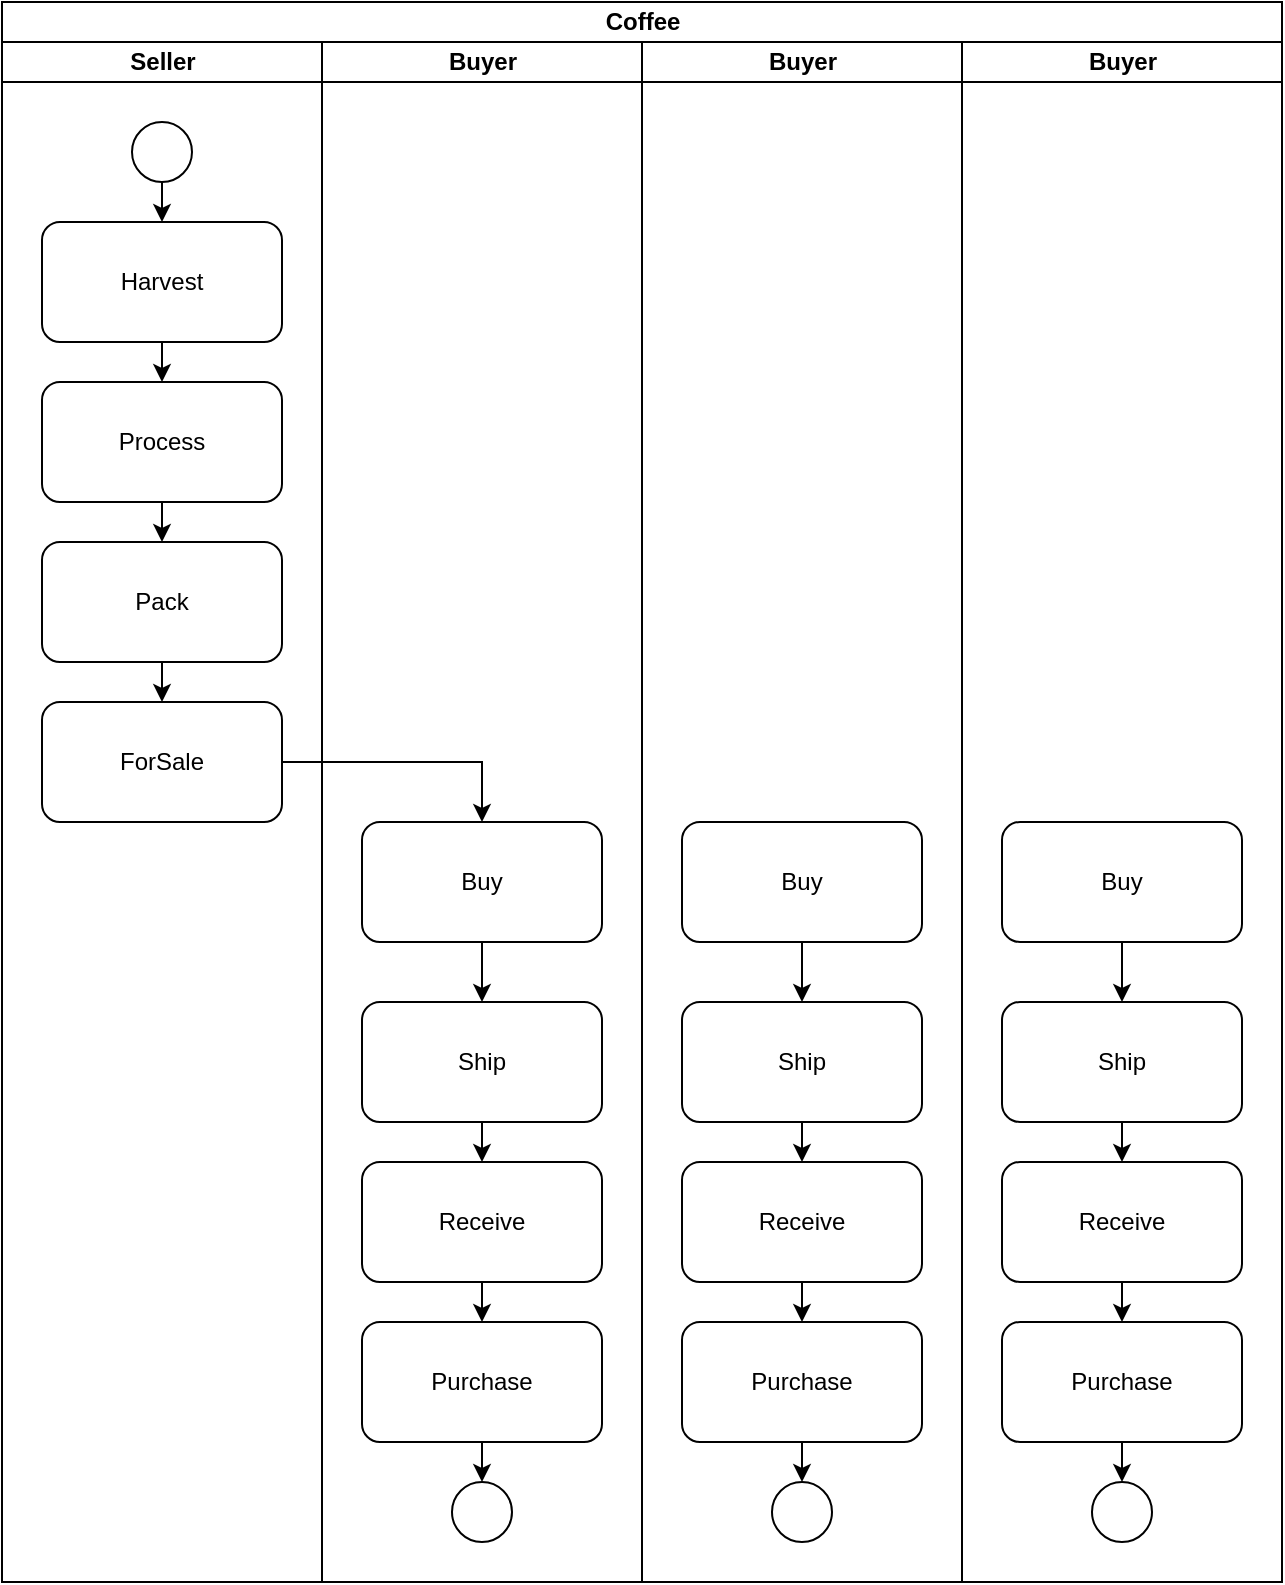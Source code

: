 <mxfile version="14.1.8" type="device"><diagram id="prtHgNgQTEPvFCAcTncT" name="Page-1"><mxGraphModel dx="1074" dy="1002" grid="1" gridSize="10" guides="1" tooltips="1" connect="1" arrows="1" fold="1" page="1" pageScale="1" pageWidth="827" pageHeight="1169" math="0" shadow="0"><root><mxCell id="0"/><mxCell id="1" parent="0"/><mxCell id="S8JFskN0mTDMR28sBqUk-5" value="Coffee" style="swimlane;html=1;childLayout=stackLayout;resizeParent=1;resizeParentMax=0;startSize=20;" vertex="1" parent="1"><mxGeometry x="254" y="40" width="640" height="790" as="geometry"/></mxCell><mxCell id="S8JFskN0mTDMR28sBqUk-6" value="Seller" style="swimlane;html=1;startSize=20;" vertex="1" parent="S8JFskN0mTDMR28sBqUk-5"><mxGeometry y="20" width="160" height="770" as="geometry"/></mxCell><mxCell id="S8JFskN0mTDMR28sBqUk-32" style="edgeStyle=orthogonalEdgeStyle;rounded=0;orthogonalLoop=1;jettySize=auto;html=1;exitX=0.5;exitY=1;exitDx=0;exitDy=0;entryX=0.5;entryY=0;entryDx=0;entryDy=0;" edge="1" parent="S8JFskN0mTDMR28sBqUk-6" source="S8JFskN0mTDMR28sBqUk-19" target="S8JFskN0mTDMR28sBqUk-20"><mxGeometry relative="1" as="geometry"/></mxCell><mxCell id="S8JFskN0mTDMR28sBqUk-19" value="Harvest" style="rounded=1;whiteSpace=wrap;html=1;" vertex="1" parent="S8JFskN0mTDMR28sBqUk-6"><mxGeometry x="20" y="90" width="120" height="60" as="geometry"/></mxCell><mxCell id="S8JFskN0mTDMR28sBqUk-33" style="edgeStyle=orthogonalEdgeStyle;rounded=0;orthogonalLoop=1;jettySize=auto;html=1;exitX=0.5;exitY=1;exitDx=0;exitDy=0;entryX=0.5;entryY=0;entryDx=0;entryDy=0;" edge="1" parent="S8JFskN0mTDMR28sBqUk-6" source="S8JFskN0mTDMR28sBqUk-20" target="S8JFskN0mTDMR28sBqUk-21"><mxGeometry relative="1" as="geometry"/></mxCell><mxCell id="S8JFskN0mTDMR28sBqUk-20" value="Process" style="rounded=1;whiteSpace=wrap;html=1;" vertex="1" parent="S8JFskN0mTDMR28sBqUk-6"><mxGeometry x="20" y="170" width="120" height="60" as="geometry"/></mxCell><mxCell id="S8JFskN0mTDMR28sBqUk-49" style="edgeStyle=orthogonalEdgeStyle;rounded=0;orthogonalLoop=1;jettySize=auto;html=1;exitX=0.5;exitY=1;exitDx=0;exitDy=0;entryX=0.5;entryY=0;entryDx=0;entryDy=0;" edge="1" parent="S8JFskN0mTDMR28sBqUk-6" source="S8JFskN0mTDMR28sBqUk-21" target="S8JFskN0mTDMR28sBqUk-48"><mxGeometry relative="1" as="geometry"/></mxCell><mxCell id="S8JFskN0mTDMR28sBqUk-21" value="Pack" style="rounded=1;whiteSpace=wrap;html=1;" vertex="1" parent="S8JFskN0mTDMR28sBqUk-6"><mxGeometry x="20" y="250" width="120" height="60" as="geometry"/></mxCell><mxCell id="S8JFskN0mTDMR28sBqUk-47" style="edgeStyle=orthogonalEdgeStyle;rounded=0;orthogonalLoop=1;jettySize=auto;html=1;exitX=0.5;exitY=1;exitDx=0;exitDy=0;entryX=0.5;entryY=0;entryDx=0;entryDy=0;" edge="1" parent="S8JFskN0mTDMR28sBqUk-6" source="S8JFskN0mTDMR28sBqUk-43" target="S8JFskN0mTDMR28sBqUk-19"><mxGeometry relative="1" as="geometry"/></mxCell><mxCell id="S8JFskN0mTDMR28sBqUk-43" value="" style="ellipse;whiteSpace=wrap;html=1;aspect=fixed;" vertex="1" parent="S8JFskN0mTDMR28sBqUk-6"><mxGeometry x="65" y="40" width="30" height="30" as="geometry"/></mxCell><mxCell id="S8JFskN0mTDMR28sBqUk-48" value="ForSale" style="rounded=1;whiteSpace=wrap;html=1;" vertex="1" parent="S8JFskN0mTDMR28sBqUk-6"><mxGeometry x="20" y="330" width="120" height="60" as="geometry"/></mxCell><mxCell id="S8JFskN0mTDMR28sBqUk-7" value="Buyer" style="swimlane;html=1;startSize=20;" vertex="1" parent="S8JFskN0mTDMR28sBqUk-5"><mxGeometry x="160" y="20" width="160" height="770" as="geometry"/></mxCell><mxCell id="S8JFskN0mTDMR28sBqUk-55" value="Ship" style="rounded=1;whiteSpace=wrap;html=1;" vertex="1" parent="S8JFskN0mTDMR28sBqUk-7"><mxGeometry x="20" y="480" width="120" height="60" as="geometry"/></mxCell><mxCell id="S8JFskN0mTDMR28sBqUk-57" value="Receive" style="rounded=1;whiteSpace=wrap;html=1;" vertex="1" parent="S8JFskN0mTDMR28sBqUk-7"><mxGeometry x="20" y="560" width="120" height="60" as="geometry"/></mxCell><mxCell id="S8JFskN0mTDMR28sBqUk-54" style="edgeStyle=orthogonalEdgeStyle;rounded=0;orthogonalLoop=1;jettySize=auto;html=1;exitX=0.5;exitY=1;exitDx=0;exitDy=0;entryX=0.5;entryY=0;entryDx=0;entryDy=0;" edge="1" parent="S8JFskN0mTDMR28sBqUk-7" source="S8JFskN0mTDMR28sBqUk-55" target="S8JFskN0mTDMR28sBqUk-57"><mxGeometry relative="1" as="geometry"/></mxCell><mxCell id="S8JFskN0mTDMR28sBqUk-69" style="edgeStyle=orthogonalEdgeStyle;rounded=0;orthogonalLoop=1;jettySize=auto;html=1;exitX=0.5;exitY=1;exitDx=0;exitDy=0;entryX=0.5;entryY=0;entryDx=0;entryDy=0;" edge="1" parent="S8JFskN0mTDMR28sBqUk-7" source="S8JFskN0mTDMR28sBqUk-58" target="S8JFskN0mTDMR28sBqUk-68"><mxGeometry relative="1" as="geometry"/></mxCell><mxCell id="S8JFskN0mTDMR28sBqUk-58" value="Purchase" style="rounded=1;whiteSpace=wrap;html=1;" vertex="1" parent="S8JFskN0mTDMR28sBqUk-7"><mxGeometry x="20" y="640" width="120" height="60" as="geometry"/></mxCell><mxCell id="S8JFskN0mTDMR28sBqUk-56" style="edgeStyle=orthogonalEdgeStyle;rounded=0;orthogonalLoop=1;jettySize=auto;html=1;exitX=0.5;exitY=1;exitDx=0;exitDy=0;entryX=0.5;entryY=0;entryDx=0;entryDy=0;" edge="1" parent="S8JFskN0mTDMR28sBqUk-7" source="S8JFskN0mTDMR28sBqUk-57" target="S8JFskN0mTDMR28sBqUk-58"><mxGeometry relative="1" as="geometry"/></mxCell><mxCell id="S8JFskN0mTDMR28sBqUk-68" value="" style="ellipse;whiteSpace=wrap;html=1;aspect=fixed;" vertex="1" parent="S8JFskN0mTDMR28sBqUk-7"><mxGeometry x="65" y="720" width="30" height="30" as="geometry"/></mxCell><mxCell id="S8JFskN0mTDMR28sBqUk-53" value="Buy" style="rounded=1;whiteSpace=wrap;html=1;" vertex="1" parent="S8JFskN0mTDMR28sBqUk-7"><mxGeometry x="20" y="390" width="120" height="60" as="geometry"/></mxCell><mxCell id="S8JFskN0mTDMR28sBqUk-52" style="edgeStyle=orthogonalEdgeStyle;rounded=0;orthogonalLoop=1;jettySize=auto;html=1;exitX=0.5;exitY=1;exitDx=0;exitDy=0;entryX=0.5;entryY=0;entryDx=0;entryDy=0;" edge="1" parent="S8JFskN0mTDMR28sBqUk-7" source="S8JFskN0mTDMR28sBqUk-53" target="S8JFskN0mTDMR28sBqUk-55"><mxGeometry relative="1" as="geometry"/></mxCell><mxCell id="S8JFskN0mTDMR28sBqUk-59" style="edgeStyle=orthogonalEdgeStyle;rounded=0;orthogonalLoop=1;jettySize=auto;html=1;exitX=1;exitY=0.5;exitDx=0;exitDy=0;entryX=0.5;entryY=0;entryDx=0;entryDy=0;" edge="1" parent="S8JFskN0mTDMR28sBqUk-5" source="S8JFskN0mTDMR28sBqUk-48" target="S8JFskN0mTDMR28sBqUk-53"><mxGeometry relative="1" as="geometry"/></mxCell><mxCell id="S8JFskN0mTDMR28sBqUk-134" value="Buyer" style="swimlane;html=1;startSize=20;" vertex="1" parent="S8JFskN0mTDMR28sBqUk-5"><mxGeometry x="320" y="20" width="160" height="770" as="geometry"/></mxCell><mxCell id="S8JFskN0mTDMR28sBqUk-135" value="Ship" style="rounded=1;whiteSpace=wrap;html=1;" vertex="1" parent="S8JFskN0mTDMR28sBqUk-134"><mxGeometry x="20" y="480" width="120" height="60" as="geometry"/></mxCell><mxCell id="S8JFskN0mTDMR28sBqUk-136" value="Receive" style="rounded=1;whiteSpace=wrap;html=1;" vertex="1" parent="S8JFskN0mTDMR28sBqUk-134"><mxGeometry x="20" y="560" width="120" height="60" as="geometry"/></mxCell><mxCell id="S8JFskN0mTDMR28sBqUk-137" style="edgeStyle=orthogonalEdgeStyle;rounded=0;orthogonalLoop=1;jettySize=auto;html=1;exitX=0.5;exitY=1;exitDx=0;exitDy=0;entryX=0.5;entryY=0;entryDx=0;entryDy=0;" edge="1" parent="S8JFskN0mTDMR28sBqUk-134" source="S8JFskN0mTDMR28sBqUk-135" target="S8JFskN0mTDMR28sBqUk-136"><mxGeometry relative="1" as="geometry"/></mxCell><mxCell id="S8JFskN0mTDMR28sBqUk-138" style="edgeStyle=orthogonalEdgeStyle;rounded=0;orthogonalLoop=1;jettySize=auto;html=1;exitX=0.5;exitY=1;exitDx=0;exitDy=0;entryX=0.5;entryY=0;entryDx=0;entryDy=0;" edge="1" parent="S8JFskN0mTDMR28sBqUk-134" source="S8JFskN0mTDMR28sBqUk-139" target="S8JFskN0mTDMR28sBqUk-141"><mxGeometry relative="1" as="geometry"/></mxCell><mxCell id="S8JFskN0mTDMR28sBqUk-139" value="Purchase" style="rounded=1;whiteSpace=wrap;html=1;" vertex="1" parent="S8JFskN0mTDMR28sBqUk-134"><mxGeometry x="20" y="640" width="120" height="60" as="geometry"/></mxCell><mxCell id="S8JFskN0mTDMR28sBqUk-140" style="edgeStyle=orthogonalEdgeStyle;rounded=0;orthogonalLoop=1;jettySize=auto;html=1;exitX=0.5;exitY=1;exitDx=0;exitDy=0;entryX=0.5;entryY=0;entryDx=0;entryDy=0;" edge="1" parent="S8JFskN0mTDMR28sBqUk-134" source="S8JFskN0mTDMR28sBqUk-136" target="S8JFskN0mTDMR28sBqUk-139"><mxGeometry relative="1" as="geometry"/></mxCell><mxCell id="S8JFskN0mTDMR28sBqUk-141" value="" style="ellipse;whiteSpace=wrap;html=1;aspect=fixed;" vertex="1" parent="S8JFskN0mTDMR28sBqUk-134"><mxGeometry x="65" y="720" width="30" height="30" as="geometry"/></mxCell><mxCell id="S8JFskN0mTDMR28sBqUk-142" value="Buy" style="rounded=1;whiteSpace=wrap;html=1;" vertex="1" parent="S8JFskN0mTDMR28sBqUk-134"><mxGeometry x="20" y="390" width="120" height="60" as="geometry"/></mxCell><mxCell id="S8JFskN0mTDMR28sBqUk-143" style="edgeStyle=orthogonalEdgeStyle;rounded=0;orthogonalLoop=1;jettySize=auto;html=1;exitX=0.5;exitY=1;exitDx=0;exitDy=0;entryX=0.5;entryY=0;entryDx=0;entryDy=0;" edge="1" parent="S8JFskN0mTDMR28sBqUk-134" source="S8JFskN0mTDMR28sBqUk-142" target="S8JFskN0mTDMR28sBqUk-135"><mxGeometry relative="1" as="geometry"/></mxCell><mxCell id="S8JFskN0mTDMR28sBqUk-144" value="Buyer" style="swimlane;html=1;startSize=20;" vertex="1" parent="S8JFskN0mTDMR28sBqUk-5"><mxGeometry x="480" y="20" width="160" height="770" as="geometry"/></mxCell><mxCell id="S8JFskN0mTDMR28sBqUk-145" value="Ship" style="rounded=1;whiteSpace=wrap;html=1;" vertex="1" parent="S8JFskN0mTDMR28sBqUk-144"><mxGeometry x="20" y="480" width="120" height="60" as="geometry"/></mxCell><mxCell id="S8JFskN0mTDMR28sBqUk-146" value="Receive" style="rounded=1;whiteSpace=wrap;html=1;" vertex="1" parent="S8JFskN0mTDMR28sBqUk-144"><mxGeometry x="20" y="560" width="120" height="60" as="geometry"/></mxCell><mxCell id="S8JFskN0mTDMR28sBqUk-147" style="edgeStyle=orthogonalEdgeStyle;rounded=0;orthogonalLoop=1;jettySize=auto;html=1;exitX=0.5;exitY=1;exitDx=0;exitDy=0;entryX=0.5;entryY=0;entryDx=0;entryDy=0;" edge="1" parent="S8JFskN0mTDMR28sBqUk-144" source="S8JFskN0mTDMR28sBqUk-145" target="S8JFskN0mTDMR28sBqUk-146"><mxGeometry relative="1" as="geometry"/></mxCell><mxCell id="S8JFskN0mTDMR28sBqUk-148" style="edgeStyle=orthogonalEdgeStyle;rounded=0;orthogonalLoop=1;jettySize=auto;html=1;exitX=0.5;exitY=1;exitDx=0;exitDy=0;entryX=0.5;entryY=0;entryDx=0;entryDy=0;" edge="1" parent="S8JFskN0mTDMR28sBqUk-144" source="S8JFskN0mTDMR28sBqUk-149" target="S8JFskN0mTDMR28sBqUk-151"><mxGeometry relative="1" as="geometry"/></mxCell><mxCell id="S8JFskN0mTDMR28sBqUk-149" value="Purchase" style="rounded=1;whiteSpace=wrap;html=1;" vertex="1" parent="S8JFskN0mTDMR28sBqUk-144"><mxGeometry x="20" y="640" width="120" height="60" as="geometry"/></mxCell><mxCell id="S8JFskN0mTDMR28sBqUk-150" style="edgeStyle=orthogonalEdgeStyle;rounded=0;orthogonalLoop=1;jettySize=auto;html=1;exitX=0.5;exitY=1;exitDx=0;exitDy=0;entryX=0.5;entryY=0;entryDx=0;entryDy=0;" edge="1" parent="S8JFskN0mTDMR28sBqUk-144" source="S8JFskN0mTDMR28sBqUk-146" target="S8JFskN0mTDMR28sBqUk-149"><mxGeometry relative="1" as="geometry"/></mxCell><mxCell id="S8JFskN0mTDMR28sBqUk-151" value="" style="ellipse;whiteSpace=wrap;html=1;aspect=fixed;" vertex="1" parent="S8JFskN0mTDMR28sBqUk-144"><mxGeometry x="65" y="720" width="30" height="30" as="geometry"/></mxCell><mxCell id="S8JFskN0mTDMR28sBqUk-152" value="Buy" style="rounded=1;whiteSpace=wrap;html=1;" vertex="1" parent="S8JFskN0mTDMR28sBqUk-144"><mxGeometry x="20" y="390" width="120" height="60" as="geometry"/></mxCell><mxCell id="S8JFskN0mTDMR28sBqUk-153" style="edgeStyle=orthogonalEdgeStyle;rounded=0;orthogonalLoop=1;jettySize=auto;html=1;exitX=0.5;exitY=1;exitDx=0;exitDy=0;entryX=0.5;entryY=0;entryDx=0;entryDy=0;" edge="1" parent="S8JFskN0mTDMR28sBqUk-144" source="S8JFskN0mTDMR28sBqUk-152" target="S8JFskN0mTDMR28sBqUk-145"><mxGeometry relative="1" as="geometry"/></mxCell></root></mxGraphModel></diagram></mxfile>